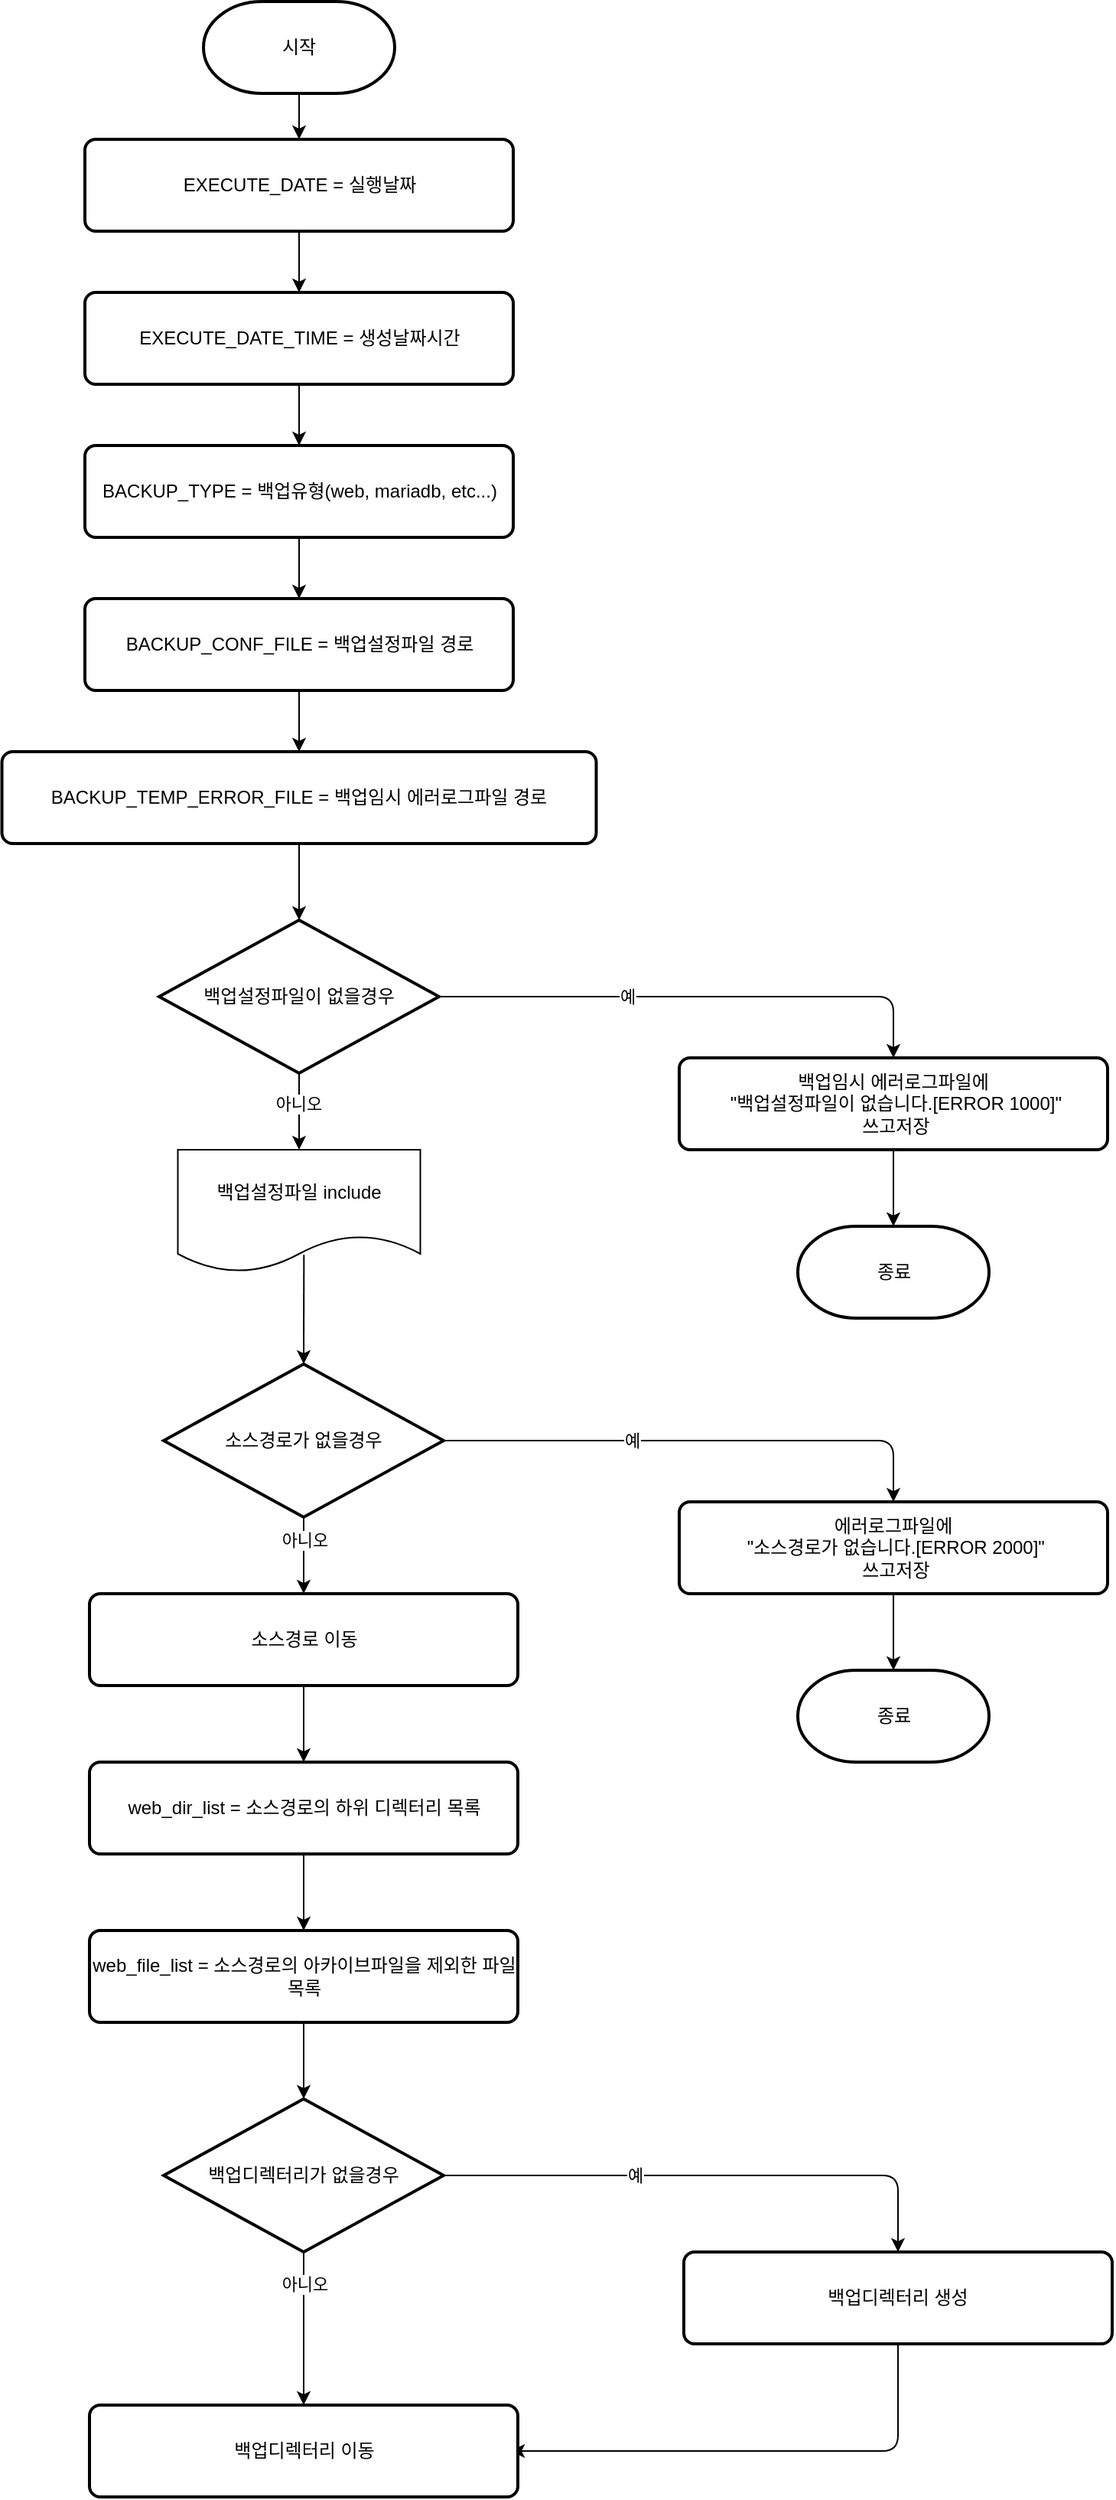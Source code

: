 <mxfile version="14.9.3" type="github">
  <diagram id="_bA3cPi3WCG5MyaZGagL" name="Page-1">
    <mxGraphModel dx="2062" dy="1114" grid="1" gridSize="10" guides="1" tooltips="1" connect="1" arrows="1" fold="1" page="1" pageScale="1" pageWidth="1169" pageHeight="827" math="0" shadow="0">
      <root>
        <mxCell id="0" />
        <mxCell id="1" parent="0" />
        <mxCell id="kD6bPrZGEhRhWK4-ZteS-1" value="시작" style="strokeWidth=2;html=1;shape=mxgraph.flowchart.terminator;whiteSpace=wrap;" parent="1" vertex="1">
          <mxGeometry x="509" y="10" width="125" height="60" as="geometry" />
        </mxCell>
        <mxCell id="kD6bPrZGEhRhWK4-ZteS-3" value="백업설정파일이 없을경우" style="strokeWidth=2;html=1;shape=mxgraph.flowchart.decision;whiteSpace=wrap;" parent="1" vertex="1">
          <mxGeometry x="480" y="610" width="183" height="100" as="geometry" />
        </mxCell>
        <mxCell id="kD6bPrZGEhRhWK4-ZteS-4" value="백업임시 에러로그파일에&lt;br&gt;&amp;nbsp;&quot;백업설정파일이 없습니다.[ERROR 1000]&quot;&lt;br&gt;&amp;nbsp;쓰고저장" style="rounded=1;whiteSpace=wrap;html=1;absoluteArcSize=1;arcSize=14;strokeWidth=2;" parent="1" vertex="1">
          <mxGeometry x="820" y="700" width="280" height="60" as="geometry" />
        </mxCell>
        <mxCell id="kD6bPrZGEhRhWK4-ZteS-5" value="종료" style="strokeWidth=2;html=1;shape=mxgraph.flowchart.terminator;whiteSpace=wrap;" parent="1" vertex="1">
          <mxGeometry x="897.5" y="810" width="125" height="60" as="geometry" />
        </mxCell>
        <mxCell id="kD6bPrZGEhRhWK4-ZteS-7" value="" style="endArrow=classic;html=1;entryX=0.5;entryY=0;entryDx=0;entryDy=0;exitX=1;exitY=0.5;exitDx=0;exitDy=0;exitPerimeter=0;" parent="1" source="kD6bPrZGEhRhWK4-ZteS-3" target="kD6bPrZGEhRhWK4-ZteS-4" edge="1">
          <mxGeometry width="50" height="50" relative="1" as="geometry">
            <mxPoint x="680" y="610" as="sourcePoint" />
            <mxPoint x="610" y="670" as="targetPoint" />
            <Array as="points">
              <mxPoint x="960" y="660" />
            </Array>
          </mxGeometry>
        </mxCell>
        <mxCell id="kD6bPrZGEhRhWK4-ZteS-8" value="예" style="edgeLabel;html=1;align=center;verticalAlign=middle;resizable=0;points=[];" parent="kD6bPrZGEhRhWK4-ZteS-7" vertex="1" connectable="0">
          <mxGeometry x="-0.591" y="-2" relative="1" as="geometry">
            <mxPoint x="54" y="-2" as="offset" />
          </mxGeometry>
        </mxCell>
        <mxCell id="kD6bPrZGEhRhWK4-ZteS-12" value="" style="endArrow=classic;html=1;entryX=0.5;entryY=0;entryDx=0;entryDy=0;entryPerimeter=0;exitX=0.5;exitY=1;exitDx=0;exitDy=0;" parent="1" source="kD6bPrZGEhRhWK4-ZteS-4" target="kD6bPrZGEhRhWK4-ZteS-5" edge="1">
          <mxGeometry width="50" height="50" relative="1" as="geometry">
            <mxPoint x="560" y="720" as="sourcePoint" />
            <mxPoint x="610" y="670" as="targetPoint" />
            <Array as="points" />
          </mxGeometry>
        </mxCell>
        <mxCell id="OQrnLdWi0ahkSrCYFGZf-4" value="EXECUTE_DATE = 실행날짜" style="rounded=1;whiteSpace=wrap;html=1;absoluteArcSize=1;arcSize=14;strokeWidth=2;" vertex="1" parent="1">
          <mxGeometry x="431.5" y="100" width="280" height="60" as="geometry" />
        </mxCell>
        <mxCell id="OQrnLdWi0ahkSrCYFGZf-5" value="EXECUTE_DATE_TIME = 생성날짜시간" style="rounded=1;whiteSpace=wrap;html=1;absoluteArcSize=1;arcSize=14;strokeWidth=2;" vertex="1" parent="1">
          <mxGeometry x="431.5" y="200" width="280" height="60" as="geometry" />
        </mxCell>
        <mxCell id="OQrnLdWi0ahkSrCYFGZf-6" value="BACKUP_TYPE = 백업유형(web, mariadb, etc...)" style="rounded=1;whiteSpace=wrap;html=1;absoluteArcSize=1;arcSize=14;strokeWidth=2;" vertex="1" parent="1">
          <mxGeometry x="431.5" y="300" width="280" height="60" as="geometry" />
        </mxCell>
        <mxCell id="OQrnLdWi0ahkSrCYFGZf-7" value="BACKUP_CONF_FILE = 백업설정파일 경로" style="rounded=1;whiteSpace=wrap;html=1;absoluteArcSize=1;arcSize=14;strokeWidth=2;" vertex="1" parent="1">
          <mxGeometry x="431.5" y="400" width="280" height="60" as="geometry" />
        </mxCell>
        <mxCell id="OQrnLdWi0ahkSrCYFGZf-8" value="BACKUP_TEMP_ERROR_FILE = 백업임시 에러로그파일 경로" style="rounded=1;whiteSpace=wrap;html=1;absoluteArcSize=1;arcSize=14;strokeWidth=2;" vertex="1" parent="1">
          <mxGeometry x="377.25" y="500" width="388.5" height="60" as="geometry" />
        </mxCell>
        <mxCell id="OQrnLdWi0ahkSrCYFGZf-9" value="" style="endArrow=classic;html=1;exitX=0.5;exitY=1;exitDx=0;exitDy=0;entryX=0.5;entryY=0;entryDx=0;entryDy=0;" edge="1" parent="1" source="OQrnLdWi0ahkSrCYFGZf-4" target="OQrnLdWi0ahkSrCYFGZf-5">
          <mxGeometry width="50" height="50" relative="1" as="geometry">
            <mxPoint x="570" y="210" as="sourcePoint" />
            <mxPoint x="620" y="160" as="targetPoint" />
          </mxGeometry>
        </mxCell>
        <mxCell id="OQrnLdWi0ahkSrCYFGZf-10" value="" style="endArrow=classic;html=1;exitX=0.5;exitY=1;exitDx=0;exitDy=0;entryX=0.5;entryY=0;entryDx=0;entryDy=0;" edge="1" parent="1" source="OQrnLdWi0ahkSrCYFGZf-5" target="OQrnLdWi0ahkSrCYFGZf-6">
          <mxGeometry width="50" height="50" relative="1" as="geometry">
            <mxPoint x="530" y="320" as="sourcePoint" />
            <mxPoint x="580" y="270" as="targetPoint" />
          </mxGeometry>
        </mxCell>
        <mxCell id="OQrnLdWi0ahkSrCYFGZf-11" value="" style="endArrow=classic;html=1;exitX=0.5;exitY=1;exitDx=0;exitDy=0;entryX=0.5;entryY=0;entryDx=0;entryDy=0;" edge="1" parent="1" source="OQrnLdWi0ahkSrCYFGZf-6" target="OQrnLdWi0ahkSrCYFGZf-7">
          <mxGeometry width="50" height="50" relative="1" as="geometry">
            <mxPoint x="550" y="430" as="sourcePoint" />
            <mxPoint x="600" y="380" as="targetPoint" />
          </mxGeometry>
        </mxCell>
        <mxCell id="OQrnLdWi0ahkSrCYFGZf-12" value="" style="endArrow=classic;html=1;exitX=0.5;exitY=1;exitDx=0;exitDy=0;entryX=0.5;entryY=0;entryDx=0;entryDy=0;" edge="1" parent="1" source="OQrnLdWi0ahkSrCYFGZf-7" target="OQrnLdWi0ahkSrCYFGZf-8">
          <mxGeometry width="50" height="50" relative="1" as="geometry">
            <mxPoint x="540" y="530" as="sourcePoint" />
            <mxPoint x="590" y="480" as="targetPoint" />
          </mxGeometry>
        </mxCell>
        <mxCell id="OQrnLdWi0ahkSrCYFGZf-14" value="" style="endArrow=classic;html=1;exitX=0.5;exitY=1;exitDx=0;exitDy=0;entryX=0.5;entryY=0;entryDx=0;entryDy=0;entryPerimeter=0;" edge="1" parent="1" source="OQrnLdWi0ahkSrCYFGZf-8" target="kD6bPrZGEhRhWK4-ZteS-3">
          <mxGeometry width="50" height="50" relative="1" as="geometry">
            <mxPoint x="510" y="630" as="sourcePoint" />
            <mxPoint x="560" y="580" as="targetPoint" />
          </mxGeometry>
        </mxCell>
        <mxCell id="OQrnLdWi0ahkSrCYFGZf-16" value="백업설정파일 include" style="shape=document;whiteSpace=wrap;html=1;boundedLbl=1;" vertex="1" parent="1">
          <mxGeometry x="492.25" y="760" width="158.5" height="80" as="geometry" />
        </mxCell>
        <mxCell id="OQrnLdWi0ahkSrCYFGZf-17" value="" style="endArrow=classic;html=1;exitX=0.5;exitY=1;exitDx=0;exitDy=0;exitPerimeter=0;entryX=0.5;entryY=0;entryDx=0;entryDy=0;" edge="1" parent="1" source="kD6bPrZGEhRhWK4-ZteS-3" target="OQrnLdWi0ahkSrCYFGZf-16">
          <mxGeometry width="50" height="50" relative="1" as="geometry">
            <mxPoint x="560" y="840" as="sourcePoint" />
            <mxPoint x="572" y="750" as="targetPoint" />
          </mxGeometry>
        </mxCell>
        <mxCell id="OQrnLdWi0ahkSrCYFGZf-51" value="아니오" style="edgeLabel;html=1;align=center;verticalAlign=middle;resizable=0;points=[];" vertex="1" connectable="0" parent="OQrnLdWi0ahkSrCYFGZf-17">
          <mxGeometry x="0.44" y="-1" relative="1" as="geometry">
            <mxPoint y="-16" as="offset" />
          </mxGeometry>
        </mxCell>
        <mxCell id="OQrnLdWi0ahkSrCYFGZf-19" value="소스경로가 없을경우" style="strokeWidth=2;html=1;shape=mxgraph.flowchart.decision;whiteSpace=wrap;" vertex="1" parent="1">
          <mxGeometry x="483" y="900" width="183" height="100" as="geometry" />
        </mxCell>
        <mxCell id="OQrnLdWi0ahkSrCYFGZf-20" value="" style="endArrow=classic;html=1;entryX=0.5;entryY=0;entryDx=0;entryDy=0;exitX=1;exitY=0.5;exitDx=0;exitDy=0;exitPerimeter=0;" edge="1" target="OQrnLdWi0ahkSrCYFGZf-22" parent="1" source="OQrnLdWi0ahkSrCYFGZf-19">
          <mxGeometry width="50" height="50" relative="1" as="geometry">
            <mxPoint x="663" y="950" as="sourcePoint" />
            <mxPoint x="610" y="960" as="targetPoint" />
            <Array as="points">
              <mxPoint x="960" y="950" />
            </Array>
          </mxGeometry>
        </mxCell>
        <mxCell id="OQrnLdWi0ahkSrCYFGZf-21" value="예" style="edgeLabel;html=1;align=center;verticalAlign=middle;resizable=0;points=[];" vertex="1" connectable="0" parent="OQrnLdWi0ahkSrCYFGZf-20">
          <mxGeometry x="-0.591" y="-2" relative="1" as="geometry">
            <mxPoint x="54" y="-2" as="offset" />
          </mxGeometry>
        </mxCell>
        <mxCell id="OQrnLdWi0ahkSrCYFGZf-22" value="에러로그파일에&lt;br&gt;&amp;nbsp;&quot;소스경로가 없습니다.[ERROR 2000]&quot;&lt;br&gt;&amp;nbsp;쓰고저장" style="rounded=1;whiteSpace=wrap;html=1;absoluteArcSize=1;arcSize=14;strokeWidth=2;" vertex="1" parent="1">
          <mxGeometry x="820" y="990" width="280" height="60" as="geometry" />
        </mxCell>
        <mxCell id="OQrnLdWi0ahkSrCYFGZf-23" value="" style="endArrow=classic;html=1;entryX=0.5;entryY=0;entryDx=0;entryDy=0;entryPerimeter=0;exitX=0.5;exitY=1;exitDx=0;exitDy=0;" edge="1" source="OQrnLdWi0ahkSrCYFGZf-22" target="OQrnLdWi0ahkSrCYFGZf-24" parent="1">
          <mxGeometry width="50" height="50" relative="1" as="geometry">
            <mxPoint x="560" y="1010" as="sourcePoint" />
            <mxPoint x="610" y="960" as="targetPoint" />
            <Array as="points" />
          </mxGeometry>
        </mxCell>
        <mxCell id="OQrnLdWi0ahkSrCYFGZf-24" value="종료" style="strokeWidth=2;html=1;shape=mxgraph.flowchart.terminator;whiteSpace=wrap;" vertex="1" parent="1">
          <mxGeometry x="897.5" y="1100" width="125" height="60" as="geometry" />
        </mxCell>
        <mxCell id="OQrnLdWi0ahkSrCYFGZf-25" value="" style="endArrow=classic;html=1;exitX=0.52;exitY=0.858;exitDx=0;exitDy=0;exitPerimeter=0;entryX=0.5;entryY=0;entryDx=0;entryDy=0;entryPerimeter=0;" edge="1" parent="1" source="OQrnLdWi0ahkSrCYFGZf-16" target="OQrnLdWi0ahkSrCYFGZf-19">
          <mxGeometry width="50" height="50" relative="1" as="geometry">
            <mxPoint x="530" y="900" as="sourcePoint" />
            <mxPoint x="580" y="850" as="targetPoint" />
          </mxGeometry>
        </mxCell>
        <mxCell id="OQrnLdWi0ahkSrCYFGZf-26" value="소스경로 이동" style="rounded=1;whiteSpace=wrap;html=1;absoluteArcSize=1;arcSize=14;strokeWidth=2;" vertex="1" parent="1">
          <mxGeometry x="434.5" y="1050" width="280" height="60" as="geometry" />
        </mxCell>
        <mxCell id="OQrnLdWi0ahkSrCYFGZf-27" value="" style="endArrow=classic;html=1;exitX=0.5;exitY=1;exitDx=0;exitDy=0;exitPerimeter=0;entryX=0.5;entryY=0;entryDx=0;entryDy=0;" edge="1" parent="1" source="OQrnLdWi0ahkSrCYFGZf-19" target="OQrnLdWi0ahkSrCYFGZf-26">
          <mxGeometry width="50" height="50" relative="1" as="geometry">
            <mxPoint x="520" y="940" as="sourcePoint" />
            <mxPoint x="570" y="890" as="targetPoint" />
            <Array as="points" />
          </mxGeometry>
        </mxCell>
        <mxCell id="OQrnLdWi0ahkSrCYFGZf-50" value="아니오" style="edgeLabel;html=1;align=center;verticalAlign=middle;resizable=0;points=[];" vertex="1" connectable="0" parent="OQrnLdWi0ahkSrCYFGZf-27">
          <mxGeometry x="0.36" relative="1" as="geometry">
            <mxPoint y="-19" as="offset" />
          </mxGeometry>
        </mxCell>
        <mxCell id="OQrnLdWi0ahkSrCYFGZf-28" value="web_file_list = 소스경로의 아카이브파일을 제외한 파일 목록" style="rounded=1;whiteSpace=wrap;html=1;absoluteArcSize=1;arcSize=14;strokeWidth=2;" vertex="1" parent="1">
          <mxGeometry x="434.5" y="1270" width="280" height="60" as="geometry" />
        </mxCell>
        <mxCell id="OQrnLdWi0ahkSrCYFGZf-29" value="web_dir_list = 소스경로의 하위 디렉터리 목록" style="rounded=1;whiteSpace=wrap;html=1;absoluteArcSize=1;arcSize=14;strokeWidth=2;" vertex="1" parent="1">
          <mxGeometry x="434.5" y="1160" width="280" height="60" as="geometry" />
        </mxCell>
        <mxCell id="OQrnLdWi0ahkSrCYFGZf-30" value="" style="endArrow=classic;html=1;exitX=0.5;exitY=1;exitDx=0;exitDy=0;entryX=0.5;entryY=0;entryDx=0;entryDy=0;" edge="1" parent="1" source="OQrnLdWi0ahkSrCYFGZf-26" target="OQrnLdWi0ahkSrCYFGZf-29">
          <mxGeometry width="50" height="50" relative="1" as="geometry">
            <mxPoint x="570" y="1130" as="sourcePoint" />
            <mxPoint x="570" y="1180" as="targetPoint" />
            <Array as="points" />
          </mxGeometry>
        </mxCell>
        <mxCell id="OQrnLdWi0ahkSrCYFGZf-32" value="" style="endArrow=classic;html=1;exitX=0.5;exitY=1;exitDx=0;exitDy=0;entryX=0.5;entryY=0;entryDx=0;entryDy=0;" edge="1" parent="1" source="OQrnLdWi0ahkSrCYFGZf-29" target="OQrnLdWi0ahkSrCYFGZf-28">
          <mxGeometry width="50" height="50" relative="1" as="geometry">
            <mxPoint x="574" y="1230" as="sourcePoint" />
            <mxPoint x="574" y="1270" as="targetPoint" />
            <Array as="points" />
          </mxGeometry>
        </mxCell>
        <mxCell id="OQrnLdWi0ahkSrCYFGZf-33" value="" style="endArrow=classic;html=1;exitX=0.5;exitY=1;exitDx=0;exitDy=0;entryX=0.5;entryY=0;entryDx=0;entryDy=0;entryPerimeter=0;" edge="1" parent="1" source="OQrnLdWi0ahkSrCYFGZf-28" target="OQrnLdWi0ahkSrCYFGZf-35">
          <mxGeometry width="50" height="50" relative="1" as="geometry">
            <mxPoint x="550" y="1420" as="sourcePoint" />
            <mxPoint x="574.5" y="1370" as="targetPoint" />
          </mxGeometry>
        </mxCell>
        <mxCell id="OQrnLdWi0ahkSrCYFGZf-35" value="백업디렉터리가 없을경우" style="strokeWidth=2;html=1;shape=mxgraph.flowchart.decision;whiteSpace=wrap;" vertex="1" parent="1">
          <mxGeometry x="483" y="1380" width="183" height="100" as="geometry" />
        </mxCell>
        <mxCell id="OQrnLdWi0ahkSrCYFGZf-37" value="" style="endArrow=classic;html=1;entryX=0.5;entryY=0;entryDx=0;entryDy=0;exitX=1;exitY=0.5;exitDx=0;exitDy=0;exitPerimeter=0;" edge="1" target="OQrnLdWi0ahkSrCYFGZf-39" parent="1" source="OQrnLdWi0ahkSrCYFGZf-35">
          <mxGeometry width="50" height="50" relative="1" as="geometry">
            <mxPoint x="666" y="1430" as="sourcePoint" />
            <mxPoint x="613" y="1440" as="targetPoint" />
            <Array as="points">
              <mxPoint x="963" y="1430" />
            </Array>
          </mxGeometry>
        </mxCell>
        <mxCell id="OQrnLdWi0ahkSrCYFGZf-38" value="예" style="edgeLabel;html=1;align=center;verticalAlign=middle;resizable=0;points=[];" vertex="1" connectable="0" parent="OQrnLdWi0ahkSrCYFGZf-37">
          <mxGeometry x="-0.591" y="-2" relative="1" as="geometry">
            <mxPoint x="54" y="-2" as="offset" />
          </mxGeometry>
        </mxCell>
        <mxCell id="OQrnLdWi0ahkSrCYFGZf-39" value="백업디렉터리 생성" style="rounded=1;whiteSpace=wrap;html=1;absoluteArcSize=1;arcSize=14;strokeWidth=2;" vertex="1" parent="1">
          <mxGeometry x="823" y="1480" width="280" height="60" as="geometry" />
        </mxCell>
        <mxCell id="OQrnLdWi0ahkSrCYFGZf-40" value="" style="endArrow=classic;html=1;exitX=0.5;exitY=1;exitDx=0;exitDy=0;" edge="1" source="OQrnLdWi0ahkSrCYFGZf-39" parent="1">
          <mxGeometry width="50" height="50" relative="1" as="geometry">
            <mxPoint x="563" y="1490" as="sourcePoint" />
            <mxPoint x="710" y="1610" as="targetPoint" />
            <Array as="points">
              <mxPoint x="963" y="1610" />
            </Array>
          </mxGeometry>
        </mxCell>
        <mxCell id="OQrnLdWi0ahkSrCYFGZf-44" value="백업디렉터리 이동" style="rounded=1;whiteSpace=wrap;html=1;absoluteArcSize=1;arcSize=14;strokeWidth=2;" vertex="1" parent="1">
          <mxGeometry x="434.5" y="1580" width="280" height="60" as="geometry" />
        </mxCell>
        <mxCell id="OQrnLdWi0ahkSrCYFGZf-46" value="" style="endArrow=classic;html=1;exitX=0.5;exitY=1;exitDx=0;exitDy=0;entryX=0.5;entryY=0;entryDx=0;entryDy=0;exitPerimeter=0;" edge="1" parent="1" source="OQrnLdWi0ahkSrCYFGZf-35" target="OQrnLdWi0ahkSrCYFGZf-44">
          <mxGeometry width="50" height="50" relative="1" as="geometry">
            <mxPoint x="574" y="1510" as="sourcePoint" />
            <mxPoint x="574" y="1560" as="targetPoint" />
          </mxGeometry>
        </mxCell>
        <mxCell id="OQrnLdWi0ahkSrCYFGZf-49" value="아니오" style="edgeLabel;html=1;align=center;verticalAlign=middle;resizable=0;points=[];" vertex="1" connectable="0" parent="OQrnLdWi0ahkSrCYFGZf-46">
          <mxGeometry x="-0.58" relative="1" as="geometry">
            <mxPoint as="offset" />
          </mxGeometry>
        </mxCell>
        <mxCell id="OQrnLdWi0ahkSrCYFGZf-52" value="" style="endArrow=classic;html=1;exitX=0.5;exitY=1;exitDx=0;exitDy=0;exitPerimeter=0;entryX=0.5;entryY=0;entryDx=0;entryDy=0;" edge="1" parent="1" source="kD6bPrZGEhRhWK4-ZteS-1" target="OQrnLdWi0ahkSrCYFGZf-4">
          <mxGeometry width="50" height="50" relative="1" as="geometry">
            <mxPoint x="560" y="130" as="sourcePoint" />
            <mxPoint x="572" y="100" as="targetPoint" />
          </mxGeometry>
        </mxCell>
      </root>
    </mxGraphModel>
  </diagram>
</mxfile>
